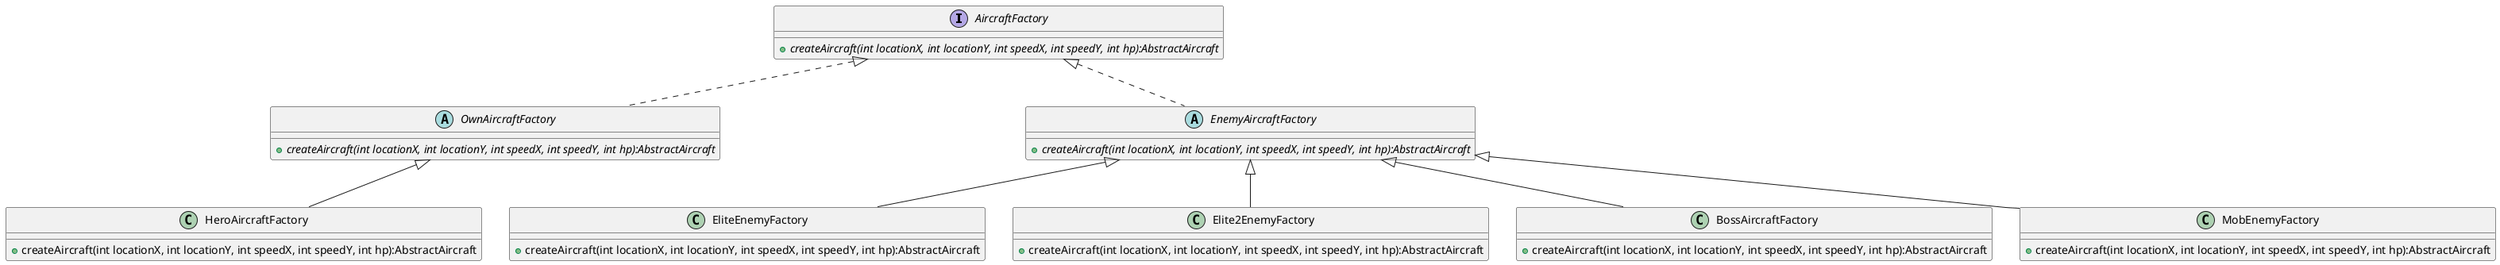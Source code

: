 @startuml AircraftFactory

interface AircraftFactory
{
    + {abstract} createAircraft(int locationX, int locationY, int speedX, int speedY, int hp):AbstractAircraft
}

abstract class OwnAircraftFactory
{
    + {abstract} createAircraft(int locationX, int locationY, int speedX, int speedY, int hp):AbstractAircraft
}

AircraftFactory <|.. OwnAircraftFactory

abstract class EnemyAircraftFactory
{
    + {abstract} createAircraft(int locationX, int locationY, int speedX, int speedY, int hp):AbstractAircraft
}

AircraftFactory <|.. EnemyAircraftFactory

class EliteEnemyFactory
{
    + createAircraft(int locationX, int locationY, int speedX, int speedY, int hp):AbstractAircraft
}

EnemyAircraftFactory <|-- EliteEnemyFactory

class Elite2EnemyFactory
{
    + createAircraft(int locationX, int locationY, int speedX, int speedY, int hp):AbstractAircraft
}

EnemyAircraftFactory <|-- Elite2EnemyFactory

class BossAircraftFactory
{
    + createAircraft(int locationX, int locationY, int speedX, int speedY, int hp):AbstractAircraft
}

EnemyAircraftFactory <|-- BossAircraftFactory

class MobEnemyFactory
{
    + createAircraft(int locationX, int locationY, int speedX, int speedY, int hp):AbstractAircraft
}

EnemyAircraftFactory <|-- MobEnemyFactory

class HeroAircraftFactory
{
    + createAircraft(int locationX, int locationY, int speedX, int speedY, int hp):AbstractAircraft
}

OwnAircraftFactory <|-- HeroAircraftFactory